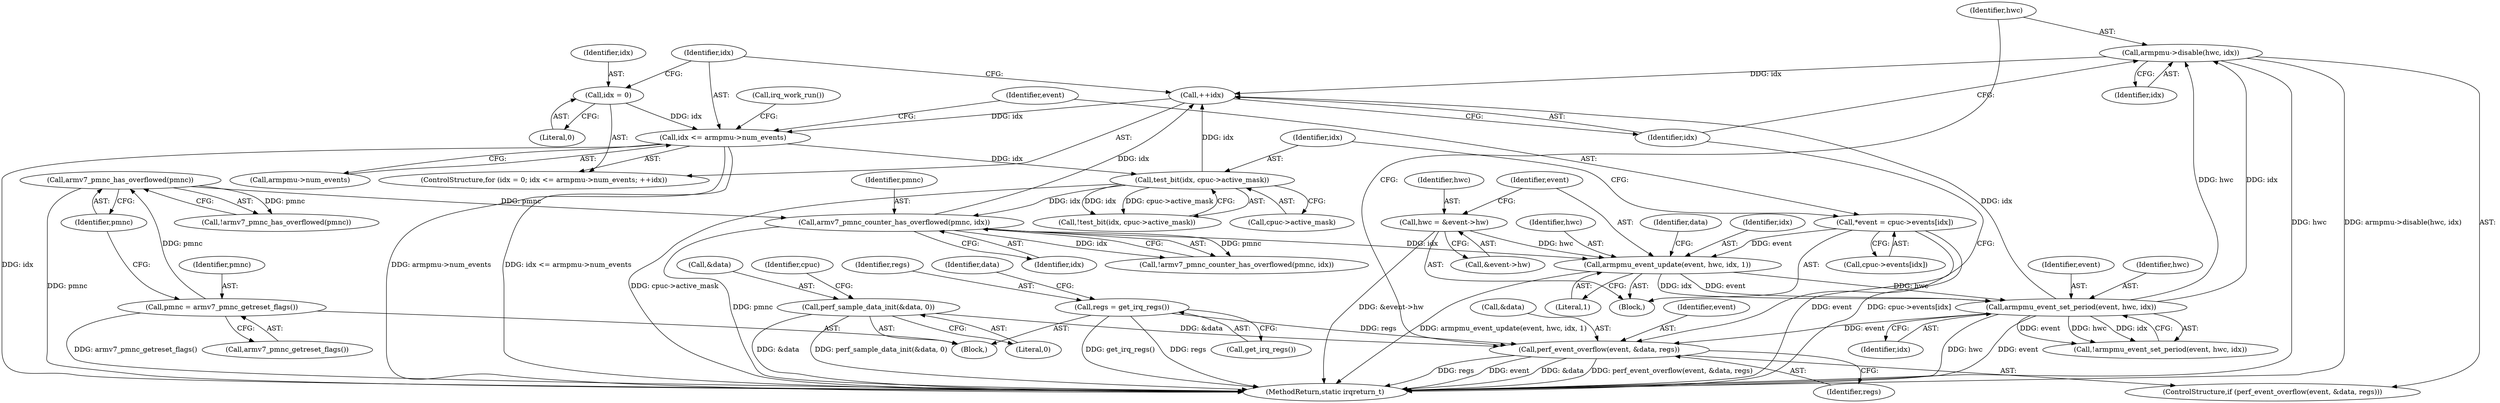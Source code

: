digraph "0_linux_a8b0ca17b80e92faab46ee7179ba9e99ccb61233_1@pointer" {
"1000198" [label="(Call,perf_event_overflow(event, &data, regs))"];
"1000192" [label="(Call,armpmu_event_set_period(event, hwc, idx))"];
"1000176" [label="(Call,armpmu_event_update(event, hwc, idx, 1))"];
"1000148" [label="(Call,*event = cpuc->events[idx])"];
"1000170" [label="(Call,hwc = &event->hw)"];
"1000166" [label="(Call,armv7_pmnc_counter_has_overflowed(pmnc, idx))"];
"1000119" [label="(Call,armv7_pmnc_has_overflowed(pmnc))"];
"1000114" [label="(Call,pmnc = armv7_pmnc_getreset_flags())"];
"1000158" [label="(Call,test_bit(idx, cpuc->active_mask))"];
"1000139" [label="(Call,idx <= armpmu->num_events)"];
"1000144" [label="(Call,++idx)"];
"1000203" [label="(Call,armpmu->disable(hwc, idx))"];
"1000136" [label="(Call,idx = 0)"];
"1000126" [label="(Call,perf_sample_data_init(&data, 0))"];
"1000123" [label="(Call,regs = get_irq_regs())"];
"1000204" [label="(Identifier,hwc)"];
"1000197" [label="(ControlStructure,if (perf_event_overflow(event, &data, regs)))"];
"1000125" [label="(Call,get_irq_regs())"];
"1000138" [label="(Literal,0)"];
"1000170" [label="(Call,hwc = &event->hw)"];
"1000191" [label="(Call,!armpmu_event_set_period(event, hwc, idx))"];
"1000159" [label="(Identifier,idx)"];
"1000165" [label="(Call,!armv7_pmnc_counter_has_overflowed(pmnc, idx))"];
"1000149" [label="(Identifier,event)"];
"1000160" [label="(Call,cpuc->active_mask)"];
"1000183" [label="(Identifier,data)"];
"1000203" [label="(Call,armpmu->disable(hwc, idx))"];
"1000195" [label="(Identifier,idx)"];
"1000180" [label="(Literal,1)"];
"1000141" [label="(Call,armpmu->num_events)"];
"1000202" [label="(Identifier,regs)"];
"1000137" [label="(Identifier,idx)"];
"1000193" [label="(Identifier,event)"];
"1000194" [label="(Identifier,hwc)"];
"1000198" [label="(Call,perf_event_overflow(event, &data, regs))"];
"1000176" [label="(Call,armpmu_event_update(event, hwc, idx, 1))"];
"1000177" [label="(Identifier,event)"];
"1000123" [label="(Call,regs = get_irq_regs())"];
"1000146" [label="(Block,)"];
"1000157" [label="(Call,!test_bit(idx, cpuc->active_mask))"];
"1000127" [label="(Call,&data)"];
"1000144" [label="(Call,++idx)"];
"1000179" [label="(Identifier,idx)"];
"1000150" [label="(Call,cpuc->events[idx])"];
"1000114" [label="(Call,pmnc = armv7_pmnc_getreset_flags())"];
"1000136" [label="(Call,idx = 0)"];
"1000145" [label="(Identifier,idx)"];
"1000158" [label="(Call,test_bit(idx, cpuc->active_mask))"];
"1000200" [label="(Call,&data)"];
"1000209" [label="(MethodReturn,static irqreturn_t)"];
"1000205" [label="(Identifier,idx)"];
"1000129" [label="(Literal,0)"];
"1000167" [label="(Identifier,pmnc)"];
"1000126" [label="(Call,perf_sample_data_init(&data, 0))"];
"1000119" [label="(Call,armv7_pmnc_has_overflowed(pmnc))"];
"1000124" [label="(Identifier,regs)"];
"1000199" [label="(Identifier,event)"];
"1000192" [label="(Call,armpmu_event_set_period(event, hwc, idx))"];
"1000148" [label="(Call,*event = cpuc->events[idx])"];
"1000178" [label="(Identifier,hwc)"];
"1000120" [label="(Identifier,pmnc)"];
"1000108" [label="(Block,)"];
"1000140" [label="(Identifier,idx)"];
"1000131" [label="(Identifier,cpuc)"];
"1000206" [label="(Call,irq_work_run())"];
"1000115" [label="(Identifier,pmnc)"];
"1000116" [label="(Call,armv7_pmnc_getreset_flags())"];
"1000171" [label="(Identifier,hwc)"];
"1000139" [label="(Call,idx <= armpmu->num_events)"];
"1000128" [label="(Identifier,data)"];
"1000168" [label="(Identifier,idx)"];
"1000166" [label="(Call,armv7_pmnc_counter_has_overflowed(pmnc, idx))"];
"1000172" [label="(Call,&event->hw)"];
"1000118" [label="(Call,!armv7_pmnc_has_overflowed(pmnc))"];
"1000135" [label="(ControlStructure,for (idx = 0; idx <= armpmu->num_events; ++idx))"];
"1000198" -> "1000197"  [label="AST: "];
"1000198" -> "1000202"  [label="CFG: "];
"1000199" -> "1000198"  [label="AST: "];
"1000200" -> "1000198"  [label="AST: "];
"1000202" -> "1000198"  [label="AST: "];
"1000204" -> "1000198"  [label="CFG: "];
"1000145" -> "1000198"  [label="CFG: "];
"1000198" -> "1000209"  [label="DDG: event"];
"1000198" -> "1000209"  [label="DDG: &data"];
"1000198" -> "1000209"  [label="DDG: perf_event_overflow(event, &data, regs)"];
"1000198" -> "1000209"  [label="DDG: regs"];
"1000192" -> "1000198"  [label="DDG: event"];
"1000126" -> "1000198"  [label="DDG: &data"];
"1000123" -> "1000198"  [label="DDG: regs"];
"1000192" -> "1000191"  [label="AST: "];
"1000192" -> "1000195"  [label="CFG: "];
"1000193" -> "1000192"  [label="AST: "];
"1000194" -> "1000192"  [label="AST: "];
"1000195" -> "1000192"  [label="AST: "];
"1000191" -> "1000192"  [label="CFG: "];
"1000192" -> "1000209"  [label="DDG: hwc"];
"1000192" -> "1000209"  [label="DDG: event"];
"1000192" -> "1000144"  [label="DDG: idx"];
"1000192" -> "1000191"  [label="DDG: event"];
"1000192" -> "1000191"  [label="DDG: hwc"];
"1000192" -> "1000191"  [label="DDG: idx"];
"1000176" -> "1000192"  [label="DDG: event"];
"1000176" -> "1000192"  [label="DDG: hwc"];
"1000176" -> "1000192"  [label="DDG: idx"];
"1000192" -> "1000203"  [label="DDG: hwc"];
"1000192" -> "1000203"  [label="DDG: idx"];
"1000176" -> "1000146"  [label="AST: "];
"1000176" -> "1000180"  [label="CFG: "];
"1000177" -> "1000176"  [label="AST: "];
"1000178" -> "1000176"  [label="AST: "];
"1000179" -> "1000176"  [label="AST: "];
"1000180" -> "1000176"  [label="AST: "];
"1000183" -> "1000176"  [label="CFG: "];
"1000176" -> "1000209"  [label="DDG: armpmu_event_update(event, hwc, idx, 1)"];
"1000148" -> "1000176"  [label="DDG: event"];
"1000170" -> "1000176"  [label="DDG: hwc"];
"1000166" -> "1000176"  [label="DDG: idx"];
"1000148" -> "1000146"  [label="AST: "];
"1000148" -> "1000150"  [label="CFG: "];
"1000149" -> "1000148"  [label="AST: "];
"1000150" -> "1000148"  [label="AST: "];
"1000159" -> "1000148"  [label="CFG: "];
"1000148" -> "1000209"  [label="DDG: event"];
"1000148" -> "1000209"  [label="DDG: cpuc->events[idx]"];
"1000170" -> "1000146"  [label="AST: "];
"1000170" -> "1000172"  [label="CFG: "];
"1000171" -> "1000170"  [label="AST: "];
"1000172" -> "1000170"  [label="AST: "];
"1000177" -> "1000170"  [label="CFG: "];
"1000170" -> "1000209"  [label="DDG: &event->hw"];
"1000166" -> "1000165"  [label="AST: "];
"1000166" -> "1000168"  [label="CFG: "];
"1000167" -> "1000166"  [label="AST: "];
"1000168" -> "1000166"  [label="AST: "];
"1000165" -> "1000166"  [label="CFG: "];
"1000166" -> "1000209"  [label="DDG: pmnc"];
"1000166" -> "1000144"  [label="DDG: idx"];
"1000166" -> "1000165"  [label="DDG: pmnc"];
"1000166" -> "1000165"  [label="DDG: idx"];
"1000119" -> "1000166"  [label="DDG: pmnc"];
"1000158" -> "1000166"  [label="DDG: idx"];
"1000119" -> "1000118"  [label="AST: "];
"1000119" -> "1000120"  [label="CFG: "];
"1000120" -> "1000119"  [label="AST: "];
"1000118" -> "1000119"  [label="CFG: "];
"1000119" -> "1000209"  [label="DDG: pmnc"];
"1000119" -> "1000118"  [label="DDG: pmnc"];
"1000114" -> "1000119"  [label="DDG: pmnc"];
"1000114" -> "1000108"  [label="AST: "];
"1000114" -> "1000116"  [label="CFG: "];
"1000115" -> "1000114"  [label="AST: "];
"1000116" -> "1000114"  [label="AST: "];
"1000120" -> "1000114"  [label="CFG: "];
"1000114" -> "1000209"  [label="DDG: armv7_pmnc_getreset_flags()"];
"1000158" -> "1000157"  [label="AST: "];
"1000158" -> "1000160"  [label="CFG: "];
"1000159" -> "1000158"  [label="AST: "];
"1000160" -> "1000158"  [label="AST: "];
"1000157" -> "1000158"  [label="CFG: "];
"1000158" -> "1000209"  [label="DDG: cpuc->active_mask"];
"1000158" -> "1000144"  [label="DDG: idx"];
"1000158" -> "1000157"  [label="DDG: idx"];
"1000158" -> "1000157"  [label="DDG: cpuc->active_mask"];
"1000139" -> "1000158"  [label="DDG: idx"];
"1000139" -> "1000135"  [label="AST: "];
"1000139" -> "1000141"  [label="CFG: "];
"1000140" -> "1000139"  [label="AST: "];
"1000141" -> "1000139"  [label="AST: "];
"1000149" -> "1000139"  [label="CFG: "];
"1000206" -> "1000139"  [label="CFG: "];
"1000139" -> "1000209"  [label="DDG: armpmu->num_events"];
"1000139" -> "1000209"  [label="DDG: idx <= armpmu->num_events"];
"1000139" -> "1000209"  [label="DDG: idx"];
"1000144" -> "1000139"  [label="DDG: idx"];
"1000136" -> "1000139"  [label="DDG: idx"];
"1000144" -> "1000135"  [label="AST: "];
"1000144" -> "1000145"  [label="CFG: "];
"1000145" -> "1000144"  [label="AST: "];
"1000140" -> "1000144"  [label="CFG: "];
"1000203" -> "1000144"  [label="DDG: idx"];
"1000203" -> "1000197"  [label="AST: "];
"1000203" -> "1000205"  [label="CFG: "];
"1000204" -> "1000203"  [label="AST: "];
"1000205" -> "1000203"  [label="AST: "];
"1000145" -> "1000203"  [label="CFG: "];
"1000203" -> "1000209"  [label="DDG: armpmu->disable(hwc, idx)"];
"1000203" -> "1000209"  [label="DDG: hwc"];
"1000136" -> "1000135"  [label="AST: "];
"1000136" -> "1000138"  [label="CFG: "];
"1000137" -> "1000136"  [label="AST: "];
"1000138" -> "1000136"  [label="AST: "];
"1000140" -> "1000136"  [label="CFG: "];
"1000126" -> "1000108"  [label="AST: "];
"1000126" -> "1000129"  [label="CFG: "];
"1000127" -> "1000126"  [label="AST: "];
"1000129" -> "1000126"  [label="AST: "];
"1000131" -> "1000126"  [label="CFG: "];
"1000126" -> "1000209"  [label="DDG: &data"];
"1000126" -> "1000209"  [label="DDG: perf_sample_data_init(&data, 0)"];
"1000123" -> "1000108"  [label="AST: "];
"1000123" -> "1000125"  [label="CFG: "];
"1000124" -> "1000123"  [label="AST: "];
"1000125" -> "1000123"  [label="AST: "];
"1000128" -> "1000123"  [label="CFG: "];
"1000123" -> "1000209"  [label="DDG: get_irq_regs()"];
"1000123" -> "1000209"  [label="DDG: regs"];
}
